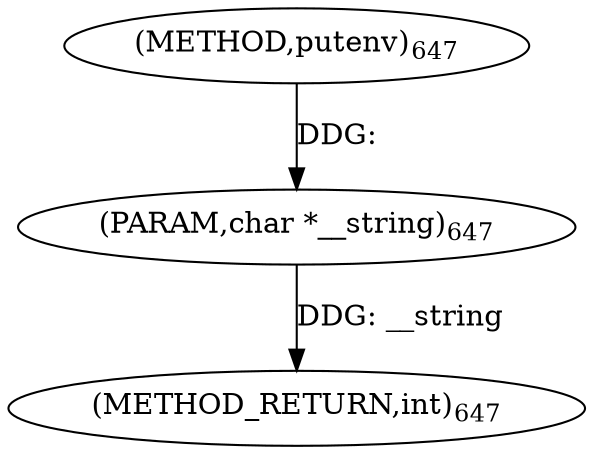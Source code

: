 digraph "putenv" {  
"21818" [label = <(METHOD,putenv)<SUB>647</SUB>> ]
"21820" [label = <(METHOD_RETURN,int)<SUB>647</SUB>> ]
"21819" [label = <(PARAM,char *__string)<SUB>647</SUB>> ]
  "21819" -> "21820"  [ label = "DDG: __string"] 
  "21818" -> "21819"  [ label = "DDG: "] 
}
